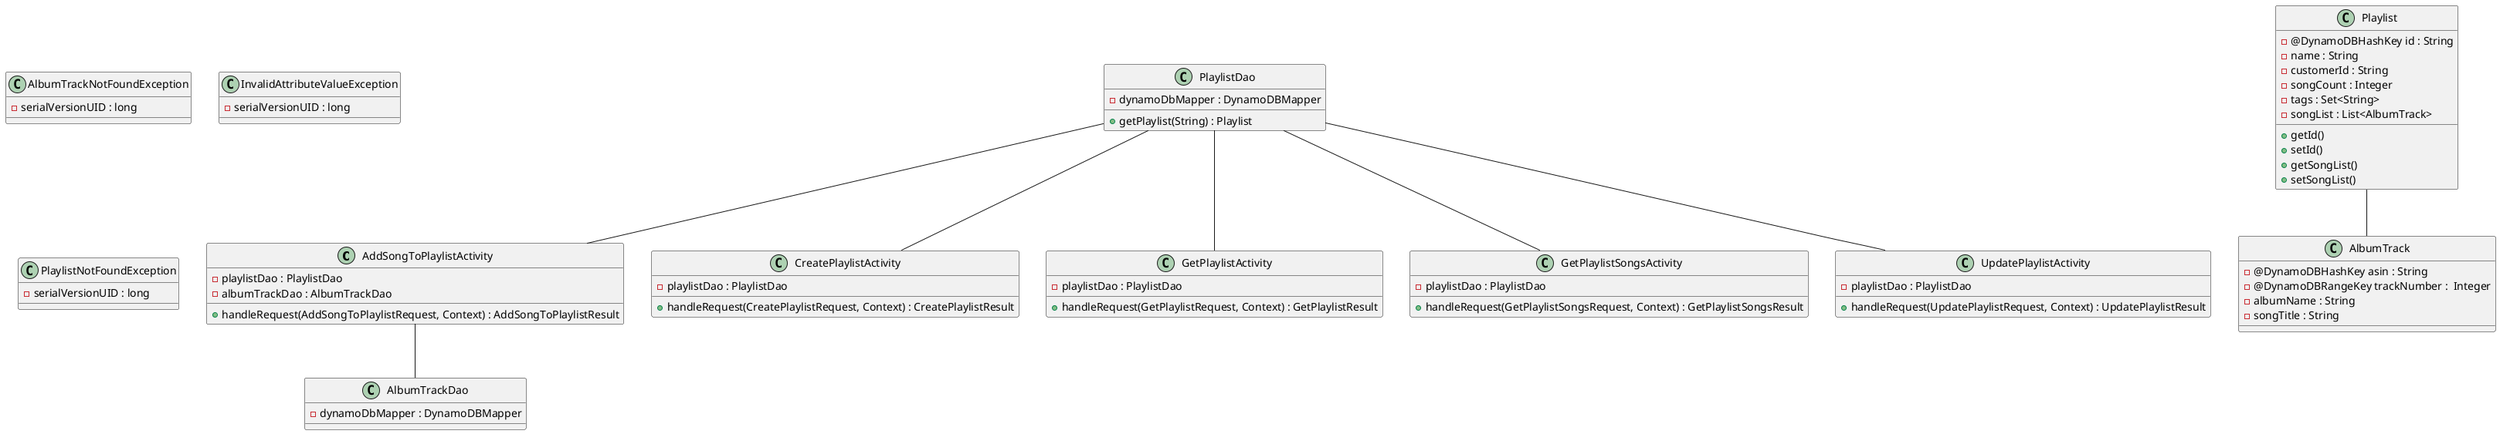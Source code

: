 @startuml
class AddSongToPlaylistActivity {
- playlistDao : PlaylistDao
- albumTrackDao : AlbumTrackDao
+ handleRequest(AddSongToPlaylistRequest, Context) : AddSongToPlaylistResult
}
class CreatePlaylistActivity {
- playlistDao : PlaylistDao
+ handleRequest(CreatePlaylistRequest, Context) : CreatePlaylistResult
}
class GetPlaylistActivity {
- playlistDao : PlaylistDao
+ handleRequest(GetPlaylistRequest, Context) : GetPlaylistResult
}
class GetPlaylistSongsActivity {
- playlistDao : PlaylistDao
+ handleRequest(GetPlaylistSongsRequest, Context) : GetPlaylistSongsResult
}
class UpdatePlaylistActivity {
- playlistDao : PlaylistDao
+ handleRequest(UpdatePlaylistRequest, Context) : UpdatePlaylistResult
}
class AlbumTrackDao {
- dynamoDbMapper : DynamoDBMapper
}
class PlaylistDao {
- dynamoDbMapper : DynamoDBMapper
+ getPlaylist(String) : Playlist
}
class AlbumTrackNotFoundException {
- serialVersionUID : long
}
class InvalidAttributeValueException {
- serialVersionUID : long
}
class PlaylistNotFoundException {
- serialVersionUID : long
}
class AlbumTrack {
- @DynamoDBHashKey asin : String
- @DynamoDBRangeKey trackNumber :  Integer
- albumName : String
- songTitle : String

}
class Playlist {

- @DynamoDBHashKey id : String
- name : String
- customerId : String
- songCount : Integer
- tags : Set<String>
- songList : List<AlbumTrack>

+ getId()
+ setId()
+ getSongList()
+ setSongList()
}
PlaylistDao -- CreatePlaylistActivity
PlaylistDao -- UpdatePlaylistActivity
PlaylistDao -- GetPlaylistSongsActivity
PlaylistDao -- GetPlaylistActivity
PlaylistDao -- AddSongToPlaylistActivity

AddSongToPlaylistActivity -- AlbumTrackDao

Playlist -- AlbumTrack

@enduml